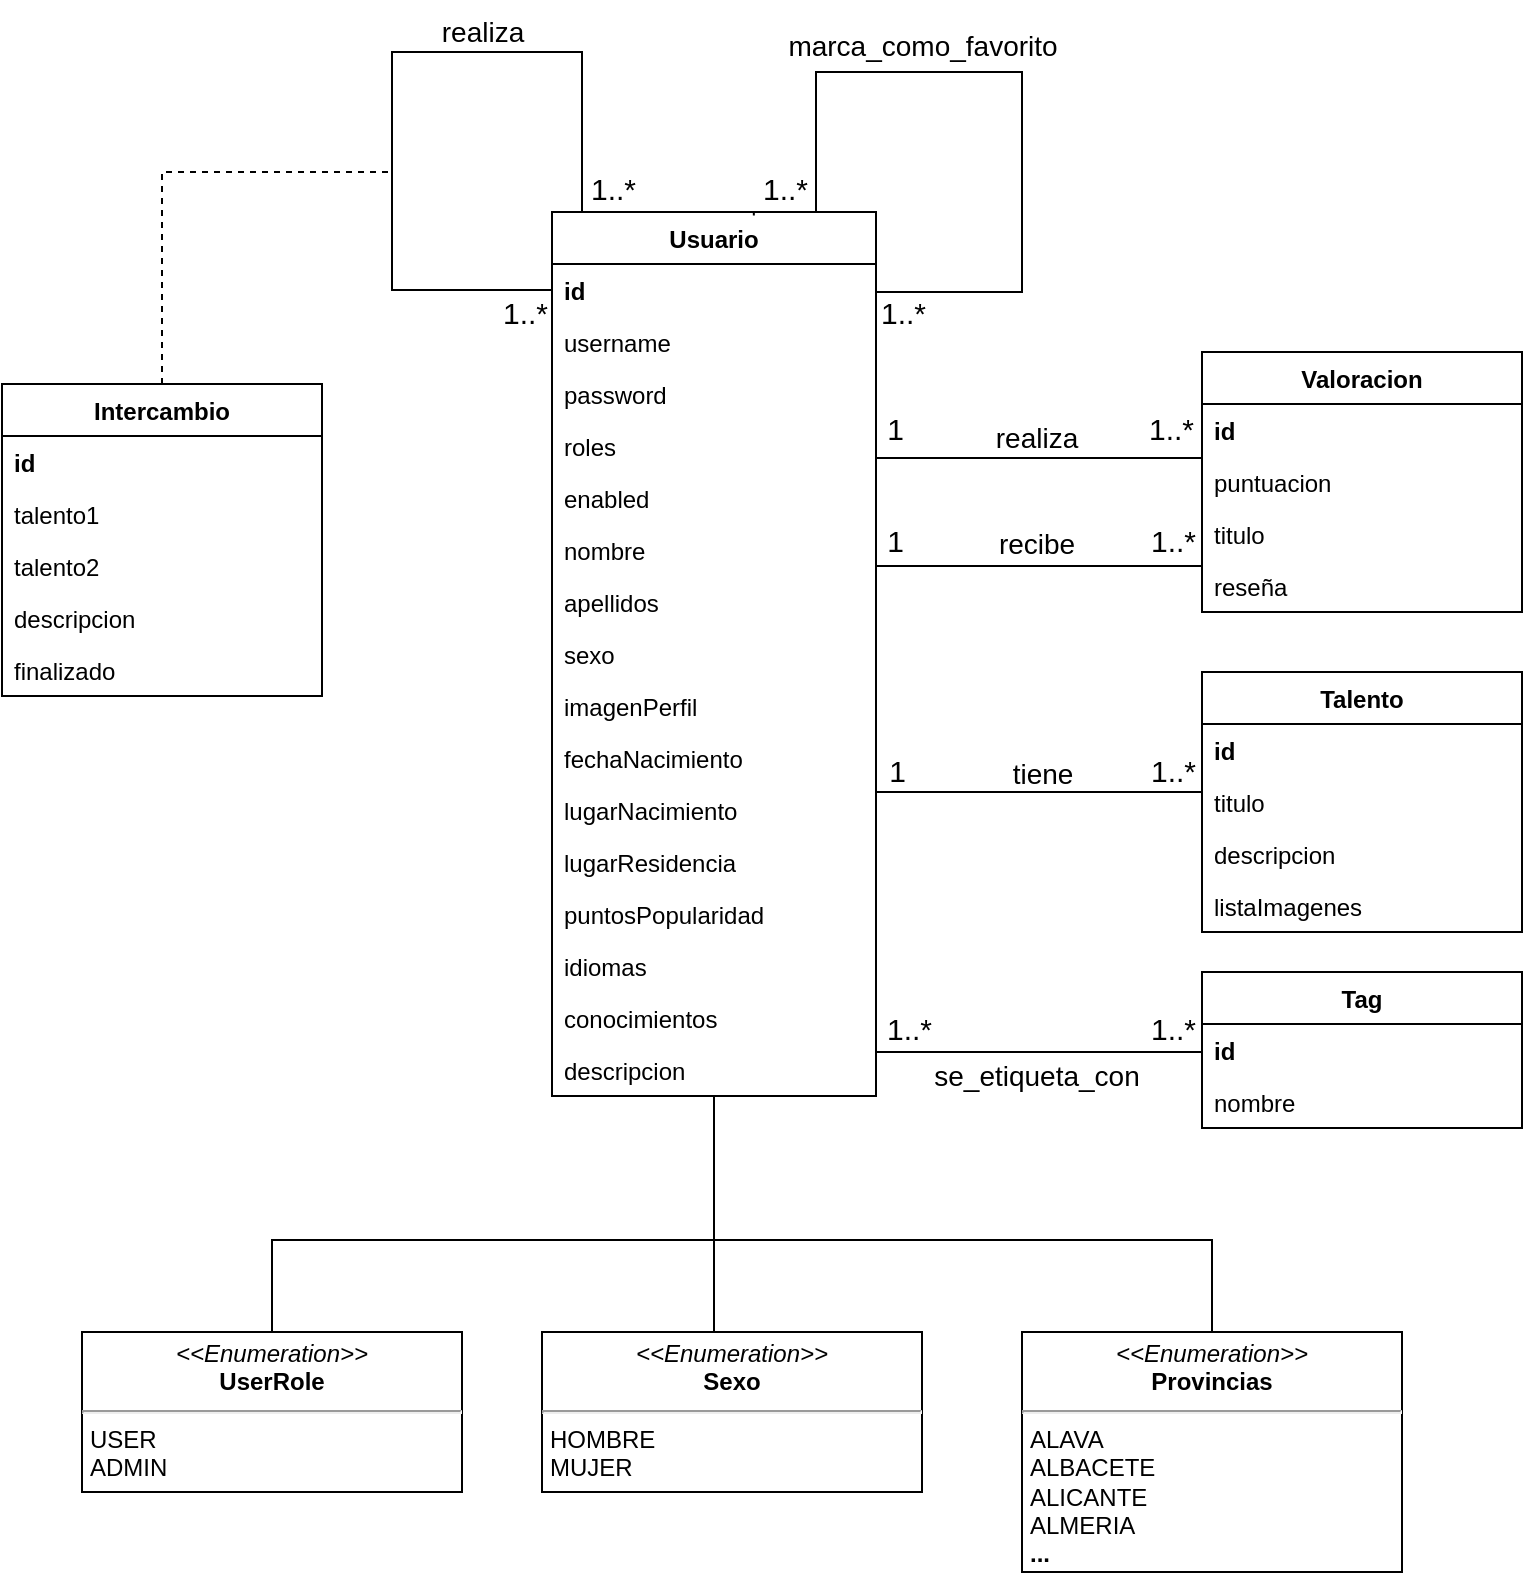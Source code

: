 <mxfile version="23.0.2" type="device">
  <diagram id="C5RBs43oDa-KdzZeNtuy" name="Page-1">
    <mxGraphModel dx="1450" dy="621" grid="1" gridSize="10" guides="1" tooltips="1" connect="1" arrows="1" fold="1" page="0" pageScale="1" pageWidth="827" pageHeight="1169" background="none" math="0" shadow="0">
      <root>
        <mxCell id="WIyWlLk6GJQsqaUBKTNV-0" />
        <mxCell id="WIyWlLk6GJQsqaUBKTNV-1" parent="WIyWlLk6GJQsqaUBKTNV-0" />
        <mxCell id="vpY6oA3GvFPQejcXKgzS-0" value="Usuario" style="swimlane;fontStyle=1;align=center;verticalAlign=top;childLayout=stackLayout;horizontal=1;startSize=26;horizontalStack=0;resizeParent=1;resizeParentMax=0;resizeLast=0;collapsible=1;marginBottom=0;whiteSpace=wrap;html=1;gradientColor=none;swimlaneFillColor=none;" parent="WIyWlLk6GJQsqaUBKTNV-1" vertex="1">
          <mxGeometry x="35" y="110" width="162" height="442" as="geometry" />
        </mxCell>
        <mxCell id="vpY6oA3GvFPQejcXKgzS-1" value="&lt;b&gt;id&lt;/b&gt;" style="text;strokeColor=none;fillColor=none;align=left;verticalAlign=top;spacingLeft=4;spacingRight=4;overflow=hidden;rotatable=0;points=[[0,0.5],[1,0.5]];portConstraint=eastwest;whiteSpace=wrap;html=1;" parent="vpY6oA3GvFPQejcXKgzS-0" vertex="1">
          <mxGeometry y="26" width="162" height="26" as="geometry" />
        </mxCell>
        <mxCell id="vpY6oA3GvFPQejcXKgzS-8" value="username" style="text;strokeColor=none;fillColor=none;align=left;verticalAlign=top;spacingLeft=4;spacingRight=4;overflow=hidden;rotatable=0;points=[[0,0.5],[1,0.5]];portConstraint=eastwest;whiteSpace=wrap;html=1;" parent="vpY6oA3GvFPQejcXKgzS-0" vertex="1">
          <mxGeometry y="52" width="162" height="26" as="geometry" />
        </mxCell>
        <mxCell id="vpY6oA3GvFPQejcXKgzS-9" value="password" style="text;strokeColor=none;fillColor=none;align=left;verticalAlign=top;spacingLeft=4;spacingRight=4;overflow=hidden;rotatable=0;points=[[0,0.5],[1,0.5]];portConstraint=eastwest;whiteSpace=wrap;html=1;" parent="vpY6oA3GvFPQejcXKgzS-0" vertex="1">
          <mxGeometry y="78" width="162" height="26" as="geometry" />
        </mxCell>
        <mxCell id="vpY6oA3GvFPQejcXKgzS-72" value="roles" style="text;strokeColor=none;fillColor=none;align=left;verticalAlign=top;spacingLeft=4;spacingRight=4;overflow=hidden;rotatable=0;points=[[0,0.5],[1,0.5]];portConstraint=eastwest;whiteSpace=wrap;html=1;" parent="vpY6oA3GvFPQejcXKgzS-0" vertex="1">
          <mxGeometry y="104" width="162" height="26" as="geometry" />
        </mxCell>
        <mxCell id="vpY6oA3GvFPQejcXKgzS-11" value="enabled" style="text;strokeColor=none;fillColor=none;align=left;verticalAlign=top;spacingLeft=4;spacingRight=4;overflow=hidden;rotatable=0;points=[[0,0.5],[1,0.5]];portConstraint=eastwest;whiteSpace=wrap;html=1;" parent="vpY6oA3GvFPQejcXKgzS-0" vertex="1">
          <mxGeometry y="130" width="162" height="26" as="geometry" />
        </mxCell>
        <mxCell id="vpY6oA3GvFPQejcXKgzS-12" value="nombre" style="text;strokeColor=none;fillColor=none;align=left;verticalAlign=top;spacingLeft=4;spacingRight=4;overflow=hidden;rotatable=0;points=[[0,0.5],[1,0.5]];portConstraint=eastwest;whiteSpace=wrap;html=1;" parent="vpY6oA3GvFPQejcXKgzS-0" vertex="1">
          <mxGeometry y="156" width="162" height="26" as="geometry" />
        </mxCell>
        <mxCell id="vpY6oA3GvFPQejcXKgzS-13" value="apellidos" style="text;strokeColor=none;fillColor=none;align=left;verticalAlign=top;spacingLeft=4;spacingRight=4;overflow=hidden;rotatable=0;points=[[0,0.5],[1,0.5]];portConstraint=eastwest;whiteSpace=wrap;html=1;" parent="vpY6oA3GvFPQejcXKgzS-0" vertex="1">
          <mxGeometry y="182" width="162" height="26" as="geometry" />
        </mxCell>
        <mxCell id="vpY6oA3GvFPQejcXKgzS-10" value="sexo" style="text;strokeColor=none;fillColor=none;align=left;verticalAlign=top;spacingLeft=4;spacingRight=4;overflow=hidden;rotatable=0;points=[[0,0.5],[1,0.5]];portConstraint=eastwest;whiteSpace=wrap;html=1;" parent="vpY6oA3GvFPQejcXKgzS-0" vertex="1">
          <mxGeometry y="208" width="162" height="26" as="geometry" />
        </mxCell>
        <mxCell id="vpY6oA3GvFPQejcXKgzS-71" value="imagenPerfil" style="text;strokeColor=none;fillColor=none;align=left;verticalAlign=top;spacingLeft=4;spacingRight=4;overflow=hidden;rotatable=0;points=[[0,0.5],[1,0.5]];portConstraint=eastwest;whiteSpace=wrap;html=1;" parent="vpY6oA3GvFPQejcXKgzS-0" vertex="1">
          <mxGeometry y="234" width="162" height="26" as="geometry" />
        </mxCell>
        <mxCell id="vpY6oA3GvFPQejcXKgzS-14" value="fechaNacimiento" style="text;strokeColor=none;fillColor=none;align=left;verticalAlign=top;spacingLeft=4;spacingRight=4;overflow=hidden;rotatable=0;points=[[0,0.5],[1,0.5]];portConstraint=eastwest;whiteSpace=wrap;html=1;" parent="vpY6oA3GvFPQejcXKgzS-0" vertex="1">
          <mxGeometry y="260" width="162" height="26" as="geometry" />
        </mxCell>
        <mxCell id="vpY6oA3GvFPQejcXKgzS-15" value="lugarNacimiento" style="text;strokeColor=none;fillColor=none;align=left;verticalAlign=top;spacingLeft=4;spacingRight=4;overflow=hidden;rotatable=0;points=[[0,0.5],[1,0.5]];portConstraint=eastwest;whiteSpace=wrap;html=1;" parent="vpY6oA3GvFPQejcXKgzS-0" vertex="1">
          <mxGeometry y="286" width="162" height="26" as="geometry" />
        </mxCell>
        <mxCell id="vpY6oA3GvFPQejcXKgzS-16" value="lugarResidencia" style="text;strokeColor=none;fillColor=none;align=left;verticalAlign=top;spacingLeft=4;spacingRight=4;overflow=hidden;rotatable=0;points=[[0,0.5],[1,0.5]];portConstraint=eastwest;whiteSpace=wrap;html=1;" parent="vpY6oA3GvFPQejcXKgzS-0" vertex="1">
          <mxGeometry y="312" width="162" height="26" as="geometry" />
        </mxCell>
        <mxCell id="vpY6oA3GvFPQejcXKgzS-17" value="puntosPopularidad" style="text;strokeColor=none;fillColor=none;align=left;verticalAlign=top;spacingLeft=4;spacingRight=4;overflow=hidden;rotatable=0;points=[[0,0.5],[1,0.5]];portConstraint=eastwest;whiteSpace=wrap;html=1;" parent="vpY6oA3GvFPQejcXKgzS-0" vertex="1">
          <mxGeometry y="338" width="162" height="26" as="geometry" />
        </mxCell>
        <mxCell id="vpY6oA3GvFPQejcXKgzS-18" value="idiomas" style="text;strokeColor=none;fillColor=none;align=left;verticalAlign=top;spacingLeft=4;spacingRight=4;overflow=hidden;rotatable=0;points=[[0,0.5],[1,0.5]];portConstraint=eastwest;whiteSpace=wrap;html=1;" parent="vpY6oA3GvFPQejcXKgzS-0" vertex="1">
          <mxGeometry y="364" width="162" height="26" as="geometry" />
        </mxCell>
        <mxCell id="vpY6oA3GvFPQejcXKgzS-19" value="conocimientos" style="text;strokeColor=none;fillColor=none;align=left;verticalAlign=top;spacingLeft=4;spacingRight=4;overflow=hidden;rotatable=0;points=[[0,0.5],[1,0.5]];portConstraint=eastwest;whiteSpace=wrap;html=1;" parent="vpY6oA3GvFPQejcXKgzS-0" vertex="1">
          <mxGeometry y="390" width="162" height="26" as="geometry" />
        </mxCell>
        <mxCell id="vpY6oA3GvFPQejcXKgzS-20" value="descripcion" style="text;strokeColor=none;fillColor=none;align=left;verticalAlign=top;spacingLeft=4;spacingRight=4;overflow=hidden;rotatable=0;points=[[0,0.5],[1,0.5]];portConstraint=eastwest;whiteSpace=wrap;html=1;" parent="vpY6oA3GvFPQejcXKgzS-0" vertex="1">
          <mxGeometry y="416" width="162" height="26" as="geometry" />
        </mxCell>
        <mxCell id="vpY6oA3GvFPQejcXKgzS-29" value="" style="endArrow=none;html=1;edgeStyle=orthogonalEdgeStyle;rounded=0;entryX=0;entryY=0.5;entryDx=0;entryDy=0;exitX=0.5;exitY=0;exitDx=0;exitDy=0;" parent="vpY6oA3GvFPQejcXKgzS-0" source="vpY6oA3GvFPQejcXKgzS-0" target="vpY6oA3GvFPQejcXKgzS-1" edge="1">
          <mxGeometry relative="1" as="geometry">
            <mxPoint x="-310" y="70" as="sourcePoint" />
            <mxPoint x="-150" y="70" as="targetPoint" />
            <Array as="points">
              <mxPoint x="15" />
              <mxPoint x="15" y="-80" />
              <mxPoint x="-80" y="-80" />
              <mxPoint x="-80" y="39" />
            </Array>
          </mxGeometry>
        </mxCell>
        <mxCell id="vpY6oA3GvFPQejcXKgzS-31" value="&lt;font&gt;1..*&lt;/font&gt;" style="edgeLabel;resizable=0;html=1;align=right;verticalAlign=bottom;fontSize=15;fontColor=#000000;" parent="vpY6oA3GvFPQejcXKgzS-29" connectable="0" vertex="1">
          <mxGeometry x="1" relative="1" as="geometry">
            <mxPoint x="-2" y="22" as="offset" />
          </mxGeometry>
        </mxCell>
        <mxCell id="vpY6oA3GvFPQejcXKgzS-21" value="Talento" style="swimlane;fontStyle=1;align=center;verticalAlign=top;childLayout=stackLayout;horizontal=1;startSize=26;horizontalStack=0;resizeParent=1;resizeParentMax=0;resizeLast=0;collapsible=1;marginBottom=0;whiteSpace=wrap;html=1;" parent="WIyWlLk6GJQsqaUBKTNV-1" vertex="1">
          <mxGeometry x="360" y="340" width="160" height="130" as="geometry" />
        </mxCell>
        <mxCell id="vpY6oA3GvFPQejcXKgzS-22" value="&lt;b&gt;id&lt;/b&gt;" style="text;strokeColor=none;fillColor=none;align=left;verticalAlign=top;spacingLeft=4;spacingRight=4;overflow=hidden;rotatable=0;points=[[0,0.5],[1,0.5]];portConstraint=eastwest;whiteSpace=wrap;html=1;" parent="vpY6oA3GvFPQejcXKgzS-21" vertex="1">
          <mxGeometry y="26" width="160" height="26" as="geometry" />
        </mxCell>
        <mxCell id="vpY6oA3GvFPQejcXKgzS-25" value="titulo" style="text;strokeColor=none;fillColor=none;align=left;verticalAlign=top;spacingLeft=4;spacingRight=4;overflow=hidden;rotatable=0;points=[[0,0.5],[1,0.5]];portConstraint=eastwest;whiteSpace=wrap;html=1;" parent="vpY6oA3GvFPQejcXKgzS-21" vertex="1">
          <mxGeometry y="52" width="160" height="26" as="geometry" />
        </mxCell>
        <mxCell id="vpY6oA3GvFPQejcXKgzS-26" value="descripcion" style="text;strokeColor=none;fillColor=none;align=left;verticalAlign=top;spacingLeft=4;spacingRight=4;overflow=hidden;rotatable=0;points=[[0,0.5],[1,0.5]];portConstraint=eastwest;whiteSpace=wrap;html=1;" parent="vpY6oA3GvFPQejcXKgzS-21" vertex="1">
          <mxGeometry y="78" width="160" height="26" as="geometry" />
        </mxCell>
        <mxCell id="jqJU6yzH1cFg1hxjL4cH-1" value="listaImagenes" style="text;strokeColor=none;fillColor=none;align=left;verticalAlign=top;spacingLeft=4;spacingRight=4;overflow=hidden;rotatable=0;points=[[0,0.5],[1,0.5]];portConstraint=eastwest;whiteSpace=wrap;html=1;" parent="vpY6oA3GvFPQejcXKgzS-21" vertex="1">
          <mxGeometry y="104" width="160" height="26" as="geometry" />
        </mxCell>
        <mxCell id="vpY6oA3GvFPQejcXKgzS-32" value="&lt;font&gt;1..*&lt;/font&gt;" style="edgeLabel;resizable=0;html=1;align=right;verticalAlign=bottom;fontSize=15;fontColor=#000000;" parent="WIyWlLk6GJQsqaUBKTNV-1" connectable="0" vertex="1">
          <mxGeometry x="77" y="109" as="geometry" />
        </mxCell>
        <mxCell id="vpY6oA3GvFPQejcXKgzS-37" value="" style="endArrow=none;html=1;rounded=0;entryX=1;entryY=0.5;entryDx=0;entryDy=0;exitX=0;exitY=0.5;exitDx=0;exitDy=0;edgeStyle=elbowEdgeStyle;elbow=vertical;" parent="WIyWlLk6GJQsqaUBKTNV-1" source="vpY6oA3GvFPQejcXKgzS-25" edge="1">
          <mxGeometry relative="1" as="geometry">
            <mxPoint x="470" y="421" as="sourcePoint" />
            <mxPoint x="197" y="312" as="targetPoint" />
            <Array as="points">
              <mxPoint x="280" y="400" />
            </Array>
          </mxGeometry>
        </mxCell>
        <mxCell id="vpY6oA3GvFPQejcXKgzS-38" value="&lt;font&gt;1&lt;/font&gt;" style="edgeLabel;resizable=0;html=1;align=right;verticalAlign=bottom;fontSize=15;fontColor=#000000;" parent="vpY6oA3GvFPQejcXKgzS-37" connectable="0" vertex="1">
          <mxGeometry x="1" relative="1" as="geometry">
            <mxPoint x="15" y="88" as="offset" />
          </mxGeometry>
        </mxCell>
        <mxCell id="vpY6oA3GvFPQejcXKgzS-39" value="&lt;font&gt;1..*&lt;/font&gt;" style="edgeLabel;resizable=0;html=1;align=right;verticalAlign=bottom;fontSize=15;fontColor=#000000;" parent="vpY6oA3GvFPQejcXKgzS-37" connectable="0" vertex="1">
          <mxGeometry x="1" relative="1" as="geometry">
            <mxPoint x="160" y="88" as="offset" />
          </mxGeometry>
        </mxCell>
        <mxCell id="WntWPGu64tjva-WIFZbS-13" value="&lt;font&gt;1..*&lt;/font&gt;" style="edgeLabel;resizable=0;html=1;align=right;verticalAlign=bottom;fontSize=15;fontColor=#000000;" parent="vpY6oA3GvFPQejcXKgzS-37" connectable="0" vertex="1">
          <mxGeometry x="1" relative="1" as="geometry">
            <mxPoint x="159" y="-83" as="offset" />
          </mxGeometry>
        </mxCell>
        <mxCell id="WntWPGu64tjva-WIFZbS-14" value="&lt;font&gt;1&lt;/font&gt;" style="edgeLabel;resizable=0;html=1;align=right;verticalAlign=bottom;fontSize=15;fontColor=#000000;" parent="vpY6oA3GvFPQejcXKgzS-37" connectable="0" vertex="1">
          <mxGeometry x="1" relative="1" as="geometry">
            <mxPoint x="14" y="-83" as="offset" />
          </mxGeometry>
        </mxCell>
        <mxCell id="WntWPGu64tjva-WIFZbS-15" value="&lt;font&gt;1..*&lt;/font&gt;" style="edgeLabel;resizable=0;html=1;align=right;verticalAlign=bottom;fontSize=15;fontColor=#000000;" parent="vpY6oA3GvFPQejcXKgzS-37" connectable="0" vertex="1">
          <mxGeometry x="1" relative="1" as="geometry">
            <mxPoint x="160" y="-27" as="offset" />
          </mxGeometry>
        </mxCell>
        <mxCell id="WntWPGu64tjva-WIFZbS-17" value="&lt;font&gt;1&lt;/font&gt;" style="edgeLabel;resizable=0;html=1;align=right;verticalAlign=bottom;fontSize=15;fontColor=#000000;" parent="vpY6oA3GvFPQejcXKgzS-37" connectable="0" vertex="1">
          <mxGeometry x="1" relative="1" as="geometry">
            <mxPoint x="14" y="-27" as="offset" />
          </mxGeometry>
        </mxCell>
        <mxCell id="5ltpSR4lZF1IpnYOhOEm-16" value="&lt;font&gt;1..*&lt;/font&gt;" style="edgeLabel;resizable=0;html=1;align=right;verticalAlign=bottom;fontSize=15;fontColor=#000000;" parent="vpY6oA3GvFPQejcXKgzS-37" connectable="0" vertex="1">
          <mxGeometry x="1" relative="1" as="geometry">
            <mxPoint x="28" y="217" as="offset" />
          </mxGeometry>
        </mxCell>
        <mxCell id="5ltpSR4lZF1IpnYOhOEm-18" value="&lt;font&gt;1..*&lt;/font&gt;" style="edgeLabel;resizable=0;html=1;align=right;verticalAlign=bottom;fontSize=15;fontColor=#000000;" parent="vpY6oA3GvFPQejcXKgzS-37" connectable="0" vertex="1">
          <mxGeometry x="1" relative="1" as="geometry">
            <mxPoint x="160" y="217" as="offset" />
          </mxGeometry>
        </mxCell>
        <mxCell id="vpY6oA3GvFPQejcXKgzS-41" value="tiene" style="text;html=1;align=center;verticalAlign=middle;resizable=0;points=[];autosize=1;strokeColor=none;fillColor=none;fontSize=14;" parent="WIyWlLk6GJQsqaUBKTNV-1" vertex="1">
          <mxGeometry x="255" y="376" width="50" height="30" as="geometry" />
        </mxCell>
        <mxCell id="vpY6oA3GvFPQejcXKgzS-42" value="Intercambio" style="swimlane;fontStyle=1;align=center;verticalAlign=top;childLayout=stackLayout;horizontal=1;startSize=26;horizontalStack=0;resizeParent=1;resizeParentMax=0;resizeLast=0;collapsible=1;marginBottom=0;whiteSpace=wrap;html=1;" parent="WIyWlLk6GJQsqaUBKTNV-1" vertex="1">
          <mxGeometry x="-240" y="196" width="160" height="156" as="geometry" />
        </mxCell>
        <mxCell id="vpY6oA3GvFPQejcXKgzS-43" value="&lt;b&gt;id&lt;/b&gt;" style="text;strokeColor=none;fillColor=none;align=left;verticalAlign=top;spacingLeft=4;spacingRight=4;overflow=hidden;rotatable=0;points=[[0,0.5],[1,0.5]];portConstraint=eastwest;whiteSpace=wrap;html=1;" parent="vpY6oA3GvFPQejcXKgzS-42" vertex="1">
          <mxGeometry y="26" width="160" height="26" as="geometry" />
        </mxCell>
        <mxCell id="vpY6oA3GvFPQejcXKgzS-44" value="talento1" style="text;strokeColor=none;fillColor=none;align=left;verticalAlign=top;spacingLeft=4;spacingRight=4;overflow=hidden;rotatable=0;points=[[0,0.5],[1,0.5]];portConstraint=eastwest;whiteSpace=wrap;html=1;" parent="vpY6oA3GvFPQejcXKgzS-42" vertex="1">
          <mxGeometry y="52" width="160" height="26" as="geometry" />
        </mxCell>
        <mxCell id="WntWPGu64tjva-WIFZbS-26" value="talento2" style="text;strokeColor=none;fillColor=none;align=left;verticalAlign=top;spacingLeft=4;spacingRight=4;overflow=hidden;rotatable=0;points=[[0,0.5],[1,0.5]];portConstraint=eastwest;whiteSpace=wrap;html=1;" parent="vpY6oA3GvFPQejcXKgzS-42" vertex="1">
          <mxGeometry y="78" width="160" height="26" as="geometry" />
        </mxCell>
        <mxCell id="vpY6oA3GvFPQejcXKgzS-45" value="descripcion" style="text;strokeColor=none;fillColor=none;align=left;verticalAlign=top;spacingLeft=4;spacingRight=4;overflow=hidden;rotatable=0;points=[[0,0.5],[1,0.5]];portConstraint=eastwest;whiteSpace=wrap;html=1;" parent="vpY6oA3GvFPQejcXKgzS-42" vertex="1">
          <mxGeometry y="104" width="160" height="26" as="geometry" />
        </mxCell>
        <mxCell id="jqJU6yzH1cFg1hxjL4cH-9" value="finalizado" style="text;strokeColor=none;fillColor=none;align=left;verticalAlign=top;spacingLeft=4;spacingRight=4;overflow=hidden;rotatable=0;points=[[0,0.5],[1,0.5]];portConstraint=eastwest;whiteSpace=wrap;html=1;" parent="vpY6oA3GvFPQejcXKgzS-42" vertex="1">
          <mxGeometry y="130" width="160" height="26" as="geometry" />
        </mxCell>
        <mxCell id="vpY6oA3GvFPQejcXKgzS-46" value="" style="endArrow=none;html=1;rounded=0;exitX=0.5;exitY=0;exitDx=0;exitDy=0;edgeStyle=elbowEdgeStyle;elbow=vertical;dashed=1;" parent="WIyWlLk6GJQsqaUBKTNV-1" source="vpY6oA3GvFPQejcXKgzS-42" edge="1">
          <mxGeometry relative="1" as="geometry">
            <mxPoint x="-165" y="196" as="sourcePoint" />
            <mxPoint x="-45" y="70" as="targetPoint" />
            <Array as="points">
              <mxPoint x="-105" y="90" />
            </Array>
          </mxGeometry>
        </mxCell>
        <mxCell id="vpY6oA3GvFPQejcXKgzS-60" value="&lt;font style=&quot;font-size: 14px;&quot;&gt;realiza&lt;/font&gt;" style="text;html=1;align=center;verticalAlign=middle;resizable=0;points=[];autosize=1;strokeColor=none;fillColor=none;fontSize=16;" parent="WIyWlLk6GJQsqaUBKTNV-1" vertex="1">
          <mxGeometry x="-30" y="4" width="60" height="30" as="geometry" />
        </mxCell>
        <mxCell id="vpY6oA3GvFPQejcXKgzS-66" value="" style="endArrow=none;html=1;edgeStyle=orthogonalEdgeStyle;rounded=0;entryX=0.623;entryY=0.004;entryDx=0;entryDy=0;entryPerimeter=0;" parent="WIyWlLk6GJQsqaUBKTNV-1" target="vpY6oA3GvFPQejcXKgzS-0" edge="1">
          <mxGeometry relative="1" as="geometry">
            <mxPoint x="197" y="160" as="sourcePoint" />
            <mxPoint x="74.75" y="120" as="targetPoint" />
            <Array as="points">
              <mxPoint x="197" y="150" />
              <mxPoint x="270" y="150" />
              <mxPoint x="270" y="40" />
              <mxPoint x="167" y="40" />
              <mxPoint x="167" y="110" />
              <mxPoint x="136" y="110" />
            </Array>
          </mxGeometry>
        </mxCell>
        <mxCell id="vpY6oA3GvFPQejcXKgzS-67" value="&lt;font&gt;1..*&lt;/font&gt;" style="edgeLabel;resizable=0;html=1;align=right;verticalAlign=bottom;fontSize=15;fontColor=#000000;" parent="vpY6oA3GvFPQejcXKgzS-66" connectable="0" vertex="1">
          <mxGeometry x="1" relative="1" as="geometry">
            <mxPoint x="87" y="60" as="offset" />
          </mxGeometry>
        </mxCell>
        <mxCell id="vpY6oA3GvFPQejcXKgzS-69" value="&lt;font&gt;1..*&lt;/font&gt;" style="edgeLabel;resizable=0;html=1;align=right;verticalAlign=bottom;fontSize=15;fontColor=#000000;" parent="vpY6oA3GvFPQejcXKgzS-66" connectable="0" vertex="1">
          <mxGeometry x="1" relative="1" as="geometry">
            <mxPoint x="28" y="-2" as="offset" />
          </mxGeometry>
        </mxCell>
        <mxCell id="vpY6oA3GvFPQejcXKgzS-70" value="marca_como_favorito" style="text;html=1;align=center;verticalAlign=middle;resizable=0;points=[];autosize=1;strokeColor=none;fillColor=none;fontSize=14;" parent="WIyWlLk6GJQsqaUBKTNV-1" vertex="1">
          <mxGeometry x="140" y="12" width="160" height="30" as="geometry" />
        </mxCell>
        <mxCell id="vpY6oA3GvFPQejcXKgzS-73" value="&lt;p style=&quot;margin:0px;margin-top:4px;text-align:center;&quot;&gt;&lt;i&gt;&amp;lt;&amp;lt;Enumeration&amp;gt;&amp;gt;&lt;/i&gt;&lt;br&gt;&lt;b&gt;UserRole&lt;/b&gt;&lt;/p&gt;&lt;hr&gt;&lt;p style=&quot;margin:0px;margin-left:4px;&quot;&gt;USER&lt;/p&gt;&lt;p style=&quot;margin:0px;margin-left:4px;&quot;&gt;ADMIN&lt;/p&gt;" style="verticalAlign=top;align=left;overflow=fill;html=1;whiteSpace=wrap;strokeColor=default;" parent="WIyWlLk6GJQsqaUBKTNV-1" vertex="1">
          <mxGeometry x="-200" y="670" width="190" height="80" as="geometry" />
        </mxCell>
        <mxCell id="vpY6oA3GvFPQejcXKgzS-74" value="" style="endArrow=none;html=1;rounded=0;exitX=0.5;exitY=0;exitDx=0;exitDy=0;edgeStyle=elbowEdgeStyle;elbow=vertical;" parent="WIyWlLk6GJQsqaUBKTNV-1" source="vpY6oA3GvFPQejcXKgzS-73" edge="1">
          <mxGeometry relative="1" as="geometry">
            <mxPoint x="-10.98" y="640" as="sourcePoint" />
            <mxPoint x="116" y="578" as="targetPoint" />
          </mxGeometry>
        </mxCell>
        <mxCell id="WntWPGu64tjva-WIFZbS-0" value="Valoracion" style="swimlane;fontStyle=1;align=center;verticalAlign=top;childLayout=stackLayout;horizontal=1;startSize=26;horizontalStack=0;resizeParent=1;resizeParentMax=0;resizeLast=0;collapsible=1;marginBottom=0;whiteSpace=wrap;html=1;" parent="WIyWlLk6GJQsqaUBKTNV-1" vertex="1">
          <mxGeometry x="360" y="180" width="160" height="130" as="geometry" />
        </mxCell>
        <mxCell id="WntWPGu64tjva-WIFZbS-1" value="&lt;b&gt;id&lt;/b&gt;" style="text;strokeColor=none;fillColor=none;align=left;verticalAlign=top;spacingLeft=4;spacingRight=4;overflow=hidden;rotatable=0;points=[[0,0.5],[1,0.5]];portConstraint=eastwest;whiteSpace=wrap;html=1;" parent="WntWPGu64tjva-WIFZbS-0" vertex="1">
          <mxGeometry y="26" width="160" height="26" as="geometry" />
        </mxCell>
        <mxCell id="WntWPGu64tjva-WIFZbS-2" value="puntuacion" style="text;strokeColor=none;fillColor=none;align=left;verticalAlign=top;spacingLeft=4;spacingRight=4;overflow=hidden;rotatable=0;points=[[0,0.5],[1,0.5]];portConstraint=eastwest;whiteSpace=wrap;html=1;" parent="WntWPGu64tjva-WIFZbS-0" vertex="1">
          <mxGeometry y="52" width="160" height="26" as="geometry" />
        </mxCell>
        <mxCell id="jqJU6yzH1cFg1hxjL4cH-0" value="titulo" style="text;strokeColor=none;fillColor=none;align=left;verticalAlign=top;spacingLeft=4;spacingRight=4;overflow=hidden;rotatable=0;points=[[0,0.5],[1,0.5]];portConstraint=eastwest;whiteSpace=wrap;html=1;" parent="WntWPGu64tjva-WIFZbS-0" vertex="1">
          <mxGeometry y="78" width="160" height="26" as="geometry" />
        </mxCell>
        <mxCell id="WntWPGu64tjva-WIFZbS-3" value="reseña" style="text;strokeColor=none;fillColor=none;align=left;verticalAlign=top;spacingLeft=4;spacingRight=4;overflow=hidden;rotatable=0;points=[[0,0.5],[1,0.5]];portConstraint=eastwest;whiteSpace=wrap;html=1;" parent="WntWPGu64tjva-WIFZbS-0" vertex="1">
          <mxGeometry y="104" width="160" height="26" as="geometry" />
        </mxCell>
        <mxCell id="WntWPGu64tjva-WIFZbS-4" value="" style="endArrow=none;html=1;rounded=0;entryX=1;entryY=0.5;entryDx=0;entryDy=0;exitX=0;exitY=0.5;exitDx=0;exitDy=0;edgeStyle=elbowEdgeStyle;elbow=vertical;" parent="WIyWlLk6GJQsqaUBKTNV-1" edge="1">
          <mxGeometry relative="1" as="geometry">
            <mxPoint x="360" y="232" as="sourcePoint" />
            <mxPoint x="197" y="210" as="targetPoint" />
            <Array as="points">
              <mxPoint x="280" y="233" />
            </Array>
          </mxGeometry>
        </mxCell>
        <mxCell id="WntWPGu64tjva-WIFZbS-7" value="" style="endArrow=none;html=1;rounded=0;entryX=1;entryY=0.5;entryDx=0;entryDy=0;exitX=0;exitY=0.5;exitDx=0;exitDy=0;edgeStyle=elbowEdgeStyle;elbow=vertical;" parent="WIyWlLk6GJQsqaUBKTNV-1" edge="1">
          <mxGeometry relative="1" as="geometry">
            <mxPoint x="360" y="286" as="sourcePoint" />
            <mxPoint x="197" y="264" as="targetPoint" />
            <Array as="points">
              <mxPoint x="280" y="287" />
            </Array>
          </mxGeometry>
        </mxCell>
        <mxCell id="WntWPGu64tjva-WIFZbS-11" value="&lt;font style=&quot;font-size: 14px;&quot;&gt;realiza&lt;/font&gt;" style="text;html=1;align=center;verticalAlign=middle;resizable=0;points=[];autosize=1;strokeColor=none;fillColor=none;fontSize=16;" parent="WIyWlLk6GJQsqaUBKTNV-1" vertex="1">
          <mxGeometry x="247" y="207" width="60" height="30" as="geometry" />
        </mxCell>
        <mxCell id="WntWPGu64tjva-WIFZbS-12" value="&lt;font style=&quot;font-size: 14px;&quot;&gt;recibe&lt;/font&gt;" style="text;html=1;align=center;verticalAlign=middle;resizable=0;points=[];autosize=1;strokeColor=none;fillColor=none;fontSize=16;" parent="WIyWlLk6GJQsqaUBKTNV-1" vertex="1">
          <mxGeometry x="247" y="260" width="60" height="30" as="geometry" />
        </mxCell>
        <mxCell id="WntWPGu64tjva-WIFZbS-18" value="&lt;p style=&quot;margin:0px;margin-top:4px;text-align:center;&quot;&gt;&lt;i&gt;&amp;lt;&amp;lt;Enumeration&amp;gt;&amp;gt;&lt;/i&gt;&lt;br&gt;&lt;b&gt;Provincias&lt;/b&gt;&lt;/p&gt;&lt;hr&gt;&lt;p style=&quot;margin:0px;margin-left:4px;&quot;&gt;ALAVA&lt;/p&gt;&lt;p style=&quot;margin:0px;margin-left:4px;&quot;&gt;ALBACETE&lt;/p&gt;&lt;p style=&quot;margin:0px;margin-left:4px;&quot;&gt;ALICANTE&lt;/p&gt;&lt;p style=&quot;margin:0px;margin-left:4px;&quot;&gt;ALMERIA&lt;/p&gt;&lt;p style=&quot;margin:0px;margin-left:4px;&quot;&gt;&lt;b&gt;...&lt;/b&gt;&lt;/p&gt;" style="verticalAlign=top;align=left;overflow=fill;html=1;whiteSpace=wrap;strokeColor=default;" parent="WIyWlLk6GJQsqaUBKTNV-1" vertex="1">
          <mxGeometry x="270" y="670" width="190" height="120" as="geometry" />
        </mxCell>
        <mxCell id="WntWPGu64tjva-WIFZbS-19" value="" style="endArrow=none;html=1;rounded=0;exitX=0.5;exitY=0;exitDx=0;exitDy=0;edgeStyle=elbowEdgeStyle;elbow=vertical;" parent="WIyWlLk6GJQsqaUBKTNV-1" source="WntWPGu64tjva-WIFZbS-18" edge="1">
          <mxGeometry relative="1" as="geometry">
            <mxPoint x="275.35" y="640" as="sourcePoint" />
            <mxPoint x="116" y="578" as="targetPoint" />
          </mxGeometry>
        </mxCell>
        <mxCell id="5ltpSR4lZF1IpnYOhOEm-0" value="Tag" style="swimlane;fontStyle=1;align=center;verticalAlign=top;childLayout=stackLayout;horizontal=1;startSize=26;horizontalStack=0;resizeParent=1;resizeParentMax=0;resizeLast=0;collapsible=1;marginBottom=0;whiteSpace=wrap;html=1;" parent="WIyWlLk6GJQsqaUBKTNV-1" vertex="1">
          <mxGeometry x="360" y="490" width="160" height="78" as="geometry" />
        </mxCell>
        <mxCell id="5ltpSR4lZF1IpnYOhOEm-1" value="&lt;b&gt;id&lt;/b&gt;" style="text;strokeColor=none;fillColor=none;align=left;verticalAlign=top;spacingLeft=4;spacingRight=4;overflow=hidden;rotatable=0;points=[[0,0.5],[1,0.5]];portConstraint=eastwest;whiteSpace=wrap;html=1;" parent="5ltpSR4lZF1IpnYOhOEm-0" vertex="1">
          <mxGeometry y="26" width="160" height="26" as="geometry" />
        </mxCell>
        <mxCell id="5ltpSR4lZF1IpnYOhOEm-2" value="nombre" style="text;strokeColor=none;fillColor=none;align=left;verticalAlign=top;spacingLeft=4;spacingRight=4;overflow=hidden;rotatable=0;points=[[0,0.5],[1,0.5]];portConstraint=eastwest;whiteSpace=wrap;html=1;" parent="5ltpSR4lZF1IpnYOhOEm-0" vertex="1">
          <mxGeometry y="52" width="160" height="26" as="geometry" />
        </mxCell>
        <mxCell id="5ltpSR4lZF1IpnYOhOEm-15" value="" style="endArrow=none;html=1;rounded=0;entryX=1;entryY=0.5;entryDx=0;entryDy=0;exitX=0;exitY=0.5;exitDx=0;exitDy=0;edgeStyle=elbowEdgeStyle;elbow=vertical;" parent="WIyWlLk6GJQsqaUBKTNV-1" source="5ltpSR4lZF1IpnYOhOEm-1" target="vpY6oA3GvFPQejcXKgzS-18" edge="1">
          <mxGeometry relative="1" as="geometry">
            <mxPoint x="361.5" y="516" as="sourcePoint" />
            <mxPoint x="198.5" y="494" as="targetPoint" />
            <Array as="points">
              <mxPoint x="280" y="530" />
            </Array>
          </mxGeometry>
        </mxCell>
        <mxCell id="5ltpSR4lZF1IpnYOhOEm-17" value="se_etiqueta_con" style="text;html=1;align=center;verticalAlign=middle;resizable=0;points=[];autosize=1;strokeColor=none;fillColor=none;fontSize=14;" parent="WIyWlLk6GJQsqaUBKTNV-1" vertex="1">
          <mxGeometry x="212" y="527" width="130" height="30" as="geometry" />
        </mxCell>
        <mxCell id="jqJU6yzH1cFg1hxjL4cH-2" value="&lt;p style=&quot;margin:0px;margin-top:4px;text-align:center;&quot;&gt;&lt;i&gt;&amp;lt;&amp;lt;Enumeration&amp;gt;&amp;gt;&lt;/i&gt;&lt;br&gt;&lt;b&gt;Sexo&lt;/b&gt;&lt;/p&gt;&lt;hr&gt;&lt;p style=&quot;margin:0px;margin-left:4px;&quot;&gt;HOMBRE&lt;/p&gt;&lt;p style=&quot;margin:0px;margin-left:4px;&quot;&gt;MUJER&lt;/p&gt;" style="verticalAlign=top;align=left;overflow=fill;html=1;whiteSpace=wrap;strokeColor=default;" parent="WIyWlLk6GJQsqaUBKTNV-1" vertex="1">
          <mxGeometry x="30" y="670" width="190" height="80" as="geometry" />
        </mxCell>
        <mxCell id="jqJU6yzH1cFg1hxjL4cH-3" value="" style="endArrow=none;html=1;rounded=0;edgeStyle=elbowEdgeStyle;" parent="WIyWlLk6GJQsqaUBKTNV-1" source="jqJU6yzH1cFg1hxjL4cH-2" target="vpY6oA3GvFPQejcXKgzS-20" edge="1">
          <mxGeometry relative="1" as="geometry">
            <mxPoint x="385" y="650" as="sourcePoint" />
            <mxPoint x="116" y="578" as="targetPoint" />
          </mxGeometry>
        </mxCell>
      </root>
    </mxGraphModel>
  </diagram>
</mxfile>
